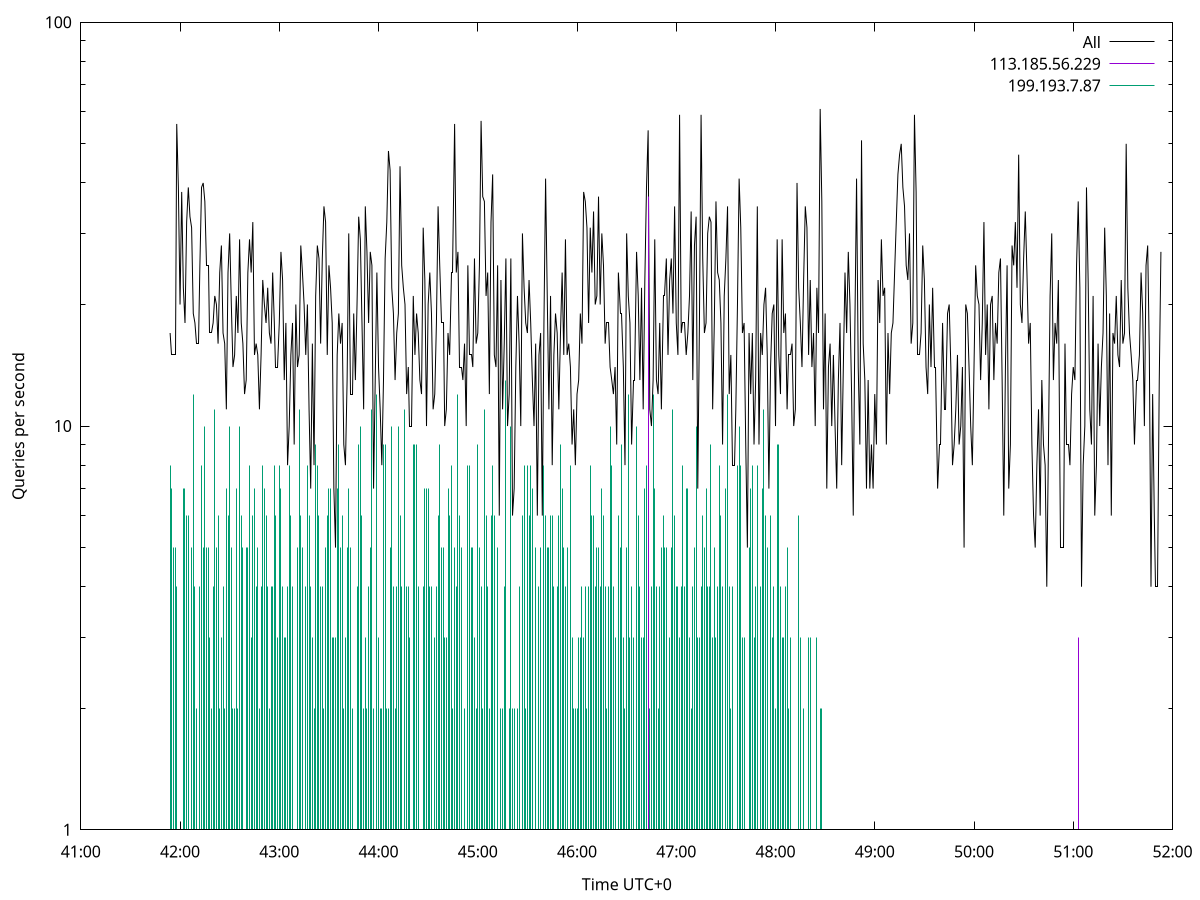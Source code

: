 set terminal pngcairo size 1024,768
set output 'Sun Jan  7 05:41:54 2024.png'
set ylabel 'Queries per second'
set xlabel 'Time UTC+0'
set xdata time
set timefmt "%s"
set log y
plot \
'-' using 1:2 linecolor 0 linetype 2 with lines title 'All', \
'-' using 1:2 linecolor 1 linetype 3 with impulses title "113.185.56.229", \
'-' using 1:2 linecolor 2 linetype 3 with impulses title "199.193.7.87"
1704580914 17
1704580915 15
1704580916 15
1704580917 15
1704580918 56
1704580919 39
1704580920 20
1704580921 38
1704580922 22
1704580923 18
1704580924 32
1704580925 39
1704580926 33
1704580927 31
1704580928 19
1704580929 18
1704580930 16
1704580931 16
1704580932 25
1704580933 39
1704580934 40
1704580935 36
1704580936 25
1704580937 25
1704580938 17
1704580939 17
1704580940 18
1704580941 21
1704580942 20
1704580943 16
1704580944 24
1704580945 28
1704580946 17
1704580947 16
1704580948 11
1704580949 24
1704580950 30
1704580951 20
1704580952 14
1704580953 15
1704580954 21
1704580955 17
1704580956 29
1704580957 18
1704580958 16
1704580959 12
1704580960 13
1704580961 24
1704580962 29
1704580963 24
1704580964 32
1704580965 15
1704580966 16
1704580967 15
1704580968 11
1704580969 15
1704580970 23
1704580971 20
1704580972 18
1704580973 22
1704580974 17
1704580975 16
1704580976 24
1704580977 18
1704580978 14
1704580979 14
1704580980 18
1704580981 27
1704580982 23
1704580983 13
1704580984 18
1704580985 8
1704580986 10
1704580987 15
1704580988 18
1704580989 9
1704580990 20
1704580991 14
1704580992 15
1704580993 28
1704580994 24
1704580995 20
1704580996 15
1704580997 20
1704580998 11
1704580999 7
1704581000 16
1704581001 8
1704581002 21
1704581003 28
1704581004 26
1704581005 16
1704581006 26
1704581007 35
1704581008 32
1704581009 15
1704581010 25
1704581011 22
1704581012 18
1704581013 7
1704581014 5
1704581015 15
1704581016 19
1704581017 16
1704581018 18
1704581019 9
1704581020 8
1704581021 13
1704581022 30
1704581023 12
1704581024 12
1704581025 19
1704581026 13
1704581027 20
1704581028 33
1704581029 29
1704581030 18
1704581031 11
1704581032 35
1704581033 27
1704581034 18
1704581035 27
1704581036 25
1704581037 7
1704581038 13
1704581039 24
1704581040 14
1704581041 11
1704581042 8
1704581043 13
1704581044 26
1704581045 32
1704581046 48
1704581047 43
1704581048 22
1704581049 19
1704581050 13
1704581051 17
1704581052 19
1704581053 44
1704581054 25
1704581055 22
1704581056 20
1704581057 12
1704581058 14
1704581059 10
1704581060 10
1704581061 21
1704581062 15
1704581063 19
1704581064 17
1704581065 13
1704581066 12
1704581067 31
1704581068 23
1704581069 10
1704581070 20
1704581071 24
1704581072 19
1704581073 11
1704581074 12
1704581075 18
1704581076 35
1704581077 25
1704581078 18
1704581079 18
1704581080 10
1704581081 11
1704581082 17
1704581083 15
1704581084 24
1704581085 24
1704581086 56
1704581087 24
1704581088 27
1704581089 14
1704581090 14
1704581091 13
1704581092 16
1704581093 10
1704581094 25
1704581095 15
1704581096 15
1704581097 14
1704581098 26
1704581099 16
1704581100 17
1704581101 25
1704581102 57
1704581103 37
1704581104 36
1704581105 21
1704581106 24
1704581107 12
1704581108 32
1704581109 42
1704581110 15
1704581111 14
1704581112 25
1704581113 6
1704581114 23
1704581115 11
1704581116 16
1704581117 26
1704581118 10
1704581119 12
1704581120 26
1704581121 6
1704581122 7
1704581123 14
1704581124 21
1704581125 16
1704581126 10
1704581127 30
1704581128 22
1704581129 18
1704581130 17
1704581131 23
1704581132 18
1704581133 13
1704581134 10
1704581135 16
1704581136 6
1704581137 15
1704581138 17
1704581139 6
1704581140 18
1704581141 41
1704581142 21
1704581143 11
1704581144 21
1704581145 8
1704581146 15
1704581147 19
1704581148 17
1704581149 11
1704581150 17
1704581151 24
1704581152 15
1704581153 29
1704581154 15
1704581155 16
1704581156 14
1704581157 9
1704581158 11
1704581159 8
1704581160 12
1704581161 13
1704581162 19
1704581163 16
1704581164 38
1704581165 36
1704581166 31
1704581167 18
1704581168 31
1704581169 24
1704581170 34
1704581171 20
1704581172 21
1704581173 37
1704581174 20
1704581175 30
1704581176 25
1704581177 16
1704581178 18
1704581179 18
1704581180 14
1704581181 13
1704581182 12
1704581183 14
1704581184 9
1704581185 24
1704581186 19
1704581187 19
1704581188 14
1704581189 8
1704581190 30
1704581191 21
1704581192 18
1704581193 9
1704581194 13
1704581195 13
1704581196 27
1704581197 21
1704581198 13
1704581199 22
1704581200 11
1704581201 23
1704581202 39
1704581203 54
1704581204 11
1704581205 10
1704581206 13
1704581207 29
1704581208 13
1704581209 12
1704581210 18
1704581211 11
1704581212 21
1704581213 21
1704581214 26
1704581215 15
1704581216 23
1704581217 26
1704581218 19
1704581219 35
1704581220 18
1704581221 15
1704581222 59
1704581223 17
1704581224 18
1704581225 18
1704581226 15
1704581227 17
1704581228 21
1704581229 34
1704581230 13
1704581231 28
1704581232 33
1704581233 7
1704581234 18
1704581235 59
1704581236 26
1704581237 17
1704581238 18
1704581239 30
1704581240 33
1704581241 32
1704581242 11
1704581243 18
1704581244 36
1704581245 24
1704581246 23
1704581247 18
1704581248 9
1704581249 21
1704581250 26
1704581251 35
1704581252 12
1704581253 15
1704581254 8
1704581255 8
1704581256 11
1704581257 20
1704581258 41
1704581259 31
1704581260 17
1704581261 18
1704581262 9
1704581263 5
1704581264 17
1704581265 12
1704581266 17
1704581267 9
1704581268 13
1704581269 35
1704581270 9
1704581271 17
1704581272 15
1704581273 20
1704581274 22
1704581275 15
1704581276 7
1704581277 14
1704581278 19
1704581279 20
1704581280 10
1704581281 29
1704581282 15
1704581283 12
1704581284 29
1704581285 17
1704581286 19
1704581287 11
1704581288 15
1704581289 15
1704581290 16
1704581291 10
1704581292 11
1704581293 40
1704581294 22
1704581295 18
1704581296 14
1704581297 23
1704581298 35
1704581299 31
1704581300 15
1704581301 23
1704581302 14
1704581303 17
1704581304 10
1704581305 22
1704581306 17
1704581307 61
1704581308 36
1704581309 11
1704581310 19
1704581311 7
1704581312 14
1704581313 16
1704581314 10
1704581315 15
1704581316 10
1704581317 7
1704581318 13
1704581319 18
1704581320 8
1704581321 14
1704581322 24
1704581323 17
1704581324 27
1704581325 20
1704581326 12
1704581327 6
1704581328 18
1704581329 41
1704581330 14
1704581331 9
1704581332 51
1704581333 16
1704581334 13
1704581335 7
1704581336 13
1704581337 7
1704581338 9
1704581339 7
1704581340 12
1704581341 9
1704581342 23
1704581343 18
1704581344 29
1704581345 21
1704581346 22
1704581347 9
1704581348 17
1704581349 12
1704581350 17
1704581351 18
1704581352 24
1704581353 32
1704581354 42
1704581355 47
1704581356 50
1704581357 39
1704581358 35
1704581359 25
1704581360 23
1704581361 30
1704581362 16
1704581363 18
1704581364 59
1704581365 38
1704581366 15
1704581367 15
1704581368 17
1704581369 28
1704581370 23
1704581371 14
1704581372 12
1704581373 20
1704581374 14
1704581375 22
1704581376 14
1704581377 14
1704581378 7
1704581379 9
1704581380 9
1704581381 18
1704581382 11
1704581383 11
1704581384 19
1704581385 20
1704581386 14
1704581387 8
1704581388 9
1704581389 11
1704581390 15
1704581391 9
1704581392 10
1704581393 14
1704581394 5
1704581395 20
1704581396 19
1704581397 14
1704581398 10
1704581399 8
1704581400 14
1704581401 25
1704581402 21
1704581403 20
1704581404 13
1704581405 18
1704581406 32
1704581407 15
1704581408 20
1704581409 11
1704581410 20
1704581411 21
1704581412 13
1704581413 18
1704581414 16
1704581415 24
1704581416 26
1704581417 13
1704581418 6
1704581419 14
1704581420 25
1704581421 7
1704581422 9
1704581423 28
1704581424 25
1704581425 32
1704581426 22
1704581427 47
1704581428 20
1704581429 18
1704581430 26
1704581431 34
1704581432 24
1704581433 16
1704581434 18
1704581435 9
1704581436 6
1704581437 5
1704581438 8
1704581439 11
1704581440 6
1704581441 13
1704581442 9
1704581443 8
1704581444 4
1704581445 9
1704581446 21
1704581447 30
1704581448 13
1704581449 18
1704581450 16
1704581451 23
1704581452 5
1704581453 5
1704581454 5
1704581455 16
1704581456 9
1704581457 9
1704581458 8
1704581459 12
1704581460 14
1704581461 13
1704581462 25
1704581463 36
1704581464 22
1704581465 4
1704581466 8
1704581467 10
1704581468 39
1704581469 23
1704581470 11
1704581471 9
1704581472 21
1704581473 6
1704581474 8
1704581475 16
1704581476 10
1704581477 14
1704581478 17
1704581479 31
1704581480 21
1704581481 8
1704581482 19
1704581483 6
1704581484 17
1704581485 16
1704581486 21
1704581487 15
1704581488 14
1704581489 23
1704581490 16
1704581491 17
1704581492 50
1704581493 22
1704581494 17
1704581495 15
1704581496 13
1704581497 9
1704581498 13
1704581499 13
1704581500 15
1704581501 24
1704581502 19
1704581503 10
1704581504 25
1704581505 28
1704581506 15
1704581507 4
1704581508 12
1704581509 6
1704581510 4
1704581511 4
1704581512 13
1704581513 27

e
1704580960 2
1704581196 1
1704581203 37
1704581204 1
1704581463 3

e
1704580914 8
1704580915 7
1704580916 5
1704580917 5
1704580918 4
1704580921 1
1704580922 7
1704580923 7
1704580924 6
1704580925 6
1704580926 1
1704580927 5
1704580928 12
1704580929 4
1704580930 2
1704580931 1
1704580932 4
1704580933 8
1704580934 5
1704580935 10
1704580936 5
1704580937 5
1704580938 3
1704580939 2
1704580940 4
1704580941 11
1704580942 5
1704580943 6
1704580944 2
1704580945 3
1704580946 4
1704580947 2
1704580948 7
1704580949 6
1704580950 10
1704580951 5
1704580952 2
1704580953 2
1704580954 7
1704580955 2
1704580956 10
1704580957 6
1704580958 5
1704580959 1
1704580960 5
1704580961 5
1704580962 8
1704580963 3
1704580964 6
1704580965 7
1704580966 4
1704580967 5
1704580968 2
1704580969 4
1704580970 8
1704580971 7
1704580972 6
1704580973 4
1704580974 2
1704580975 4
1704580976 4
1704580977 8
1704580978 6
1704580979 3
1704580980 8
1704580981 7
1704580982 4
1704580983 3
1704580984 3
1704580985 4
1704580986 8
1704580987 6
1704580988 4
1704580989 1
1704580990 1
1704580991 5
1704580992 11
1704580993 6
1704580994 5
1704580995 1
1704580996 4
1704580997 8
1704580998 6
1704580999 4
1704581000 3
1704581001 2
1704581002 9
1704581003 8
1704581004 6
1704581005 4
1704581006 4
1704581007 2
1704581008 5
1704581009 6
1704581010 7
1704581011 7
1704581012 3
1704581013 3
1704581014 3
1704581015 7
1704581016 9
1704581017 5
1704581018 6
1704581019 2
1704581020 3
1704581021 5
1704581022 7
1704581023 5
1704581024 2
1704581027 4
1704581028 9
1704581029 10
1704581030 6
1704581031 2
1704581032 3
1704581033 2
1704581034 4
1704581035 5
1704581036 11
1704581037 2
1704581038 1
1704581039 12
1704581040 3
1704581041 2
1704581042 2
1704581043 9
1704581044 9
1704581045 2
1704581046 2
1704581047 5
1704581048 10
1704581049 4
1704581050 2
1704581051 4
1704581052 10
1704581053 6
1704581054 4
1704581056 11
1704581057 4
1704581058 4
1704581059 3
1704581061 9
1704581062 9
1704581063 9
1704581064 4
1704581065 1
1704581066 1
1704581067 4
1704581068 7
1704581069 7
1704581070 7
1704581071 4
1704581072 4
1704581073 1
1704581074 3
1704581075 4
1704581076 6
1704581077 9
1704581078 5
1704581079 5
1704581080 3
1704581081 3
1704581082 7
1704581083 6
1704581084 8
1704581085 2
1704581086 5
1704581087 4
1704581088 12
1704581089 6
1704581090 5
1704581091 1
1704581092 2
1704581094 8
1704581095 8
1704581096 5
1704581097 5
1704581098 3
1704581099 2
1704581100 9
1704581101 5
1704581102 4
1704581103 2
1704581104 11
1704581105 6
1704581106 4
1704581107 2
1704581108 6
1704581109 8
1704581110 6
1704581111 1
1704581112 5
1704581114 2
1704581115 2
1704581116 4
1704581117 13
1704581119 2
1704581120 10
1704581121 2
1704581122 2
1704581123 1
1704581124 2
1704581125 4
1704581126 1
1704581127 6
1704581128 8
1704581129 2
1704581130 8
1704581131 6
1704581132 8
1704581133 7
1704581134 1
1704581135 5
1704581137 4
1704581138 5
1704581139 1
1704581140 8
1704581141 6
1704581142 5
1704581143 5
1704581144 6
1704581145 6
1704581146 4
1704581147 1
1704581148 4
1704581149 6
1704581150 9
1704581151 7
1704581152 5
1704581153 4
1704581154 5
1704581156 8
1704581157 3
1704581158 2
1704581159 2
1704581160 2
1704581161 3
1704581162 3
1704581163 4
1704581164 3
1704581165 4
1704581166 2
1704581167 4
1704581168 8
1704581169 6
1704581170 6
1704581171 4
1704581172 5
1704581173 5
1704581174 4
1704581175 7
1704581176 6
1704581177 4
1704581178 2
1704581179 4
1704581180 10
1704581181 8
1704581182 4
1704581183 3
1704581184 1
1704581185 6
1704581186 5
1704581187 9
1704581188 3
1704581189 2
1704581190 5
1704581191 12
1704581192 3
1704581193 4
1704581194 3
1704581195 1
1704581196 10
1704581197 6
1704581198 4
1704581199 3
1704581200 3
1704581201 7
1704581202 8
1704581203 1
1704581204 2
1704581205 4
1704581206 12
1704581207 7
1704581208 4
1704581209 2
1704581210 4
1704581211 5
1704581212 6
1704581213 5
1704581214 5
1704581215 1
1704581216 3
1704581217 5
1704581218 11
1704581219 6
1704581220 4
1704581221 4
1704581222 3
1704581223 4
1704581224 8
1704581225 4
1704581226 7
1704581227 7
1704581228 3
1704581229 2
1704581230 4
1704581231 5
1704581232 10
1704581233 3
1704581234 3
1704581235 4
1704581236 6
1704581237 5
1704581238 7
1704581239 4
1704581240 4
1704581241 9
1704581242 3
1704581243 5
1704581244 3
1704581245 4
1704581246 8
1704581247 6
1704581248 4
1704581249 1
1704581250 7
1704581251 12
1704581252 4
1704581253 2
1704581254 4
1704581257 8
1704581258 10
1704581259 8
1704581260 3
1704581261 3
1704581262 1
1704581263 1
1704581264 5
1704581265 7
1704581266 8
1704581267 3
1704581268 4
1704581269 8
1704581271 4
1704581272 7
1704581273 11
1704581274 6
1704581275 5
1704581277 6
1704581278 3
1704581279 4
1704581280 2
1704581281 9
1704581282 9
1704581283 4
1704581284 3
1704581285 3
1704581286 4
1704581287 5
1704581288 2
1704581289 3
1704581290 1
1704581291 1
1704581293 1
1704581294 6
1704581295 3
1704581297 2
1704581298 1
1704581299 1
1704581300 3
1704581301 3
1704581302 1
1704581303 1
1704581305 3
1704581307 2
1704581308 2

e
